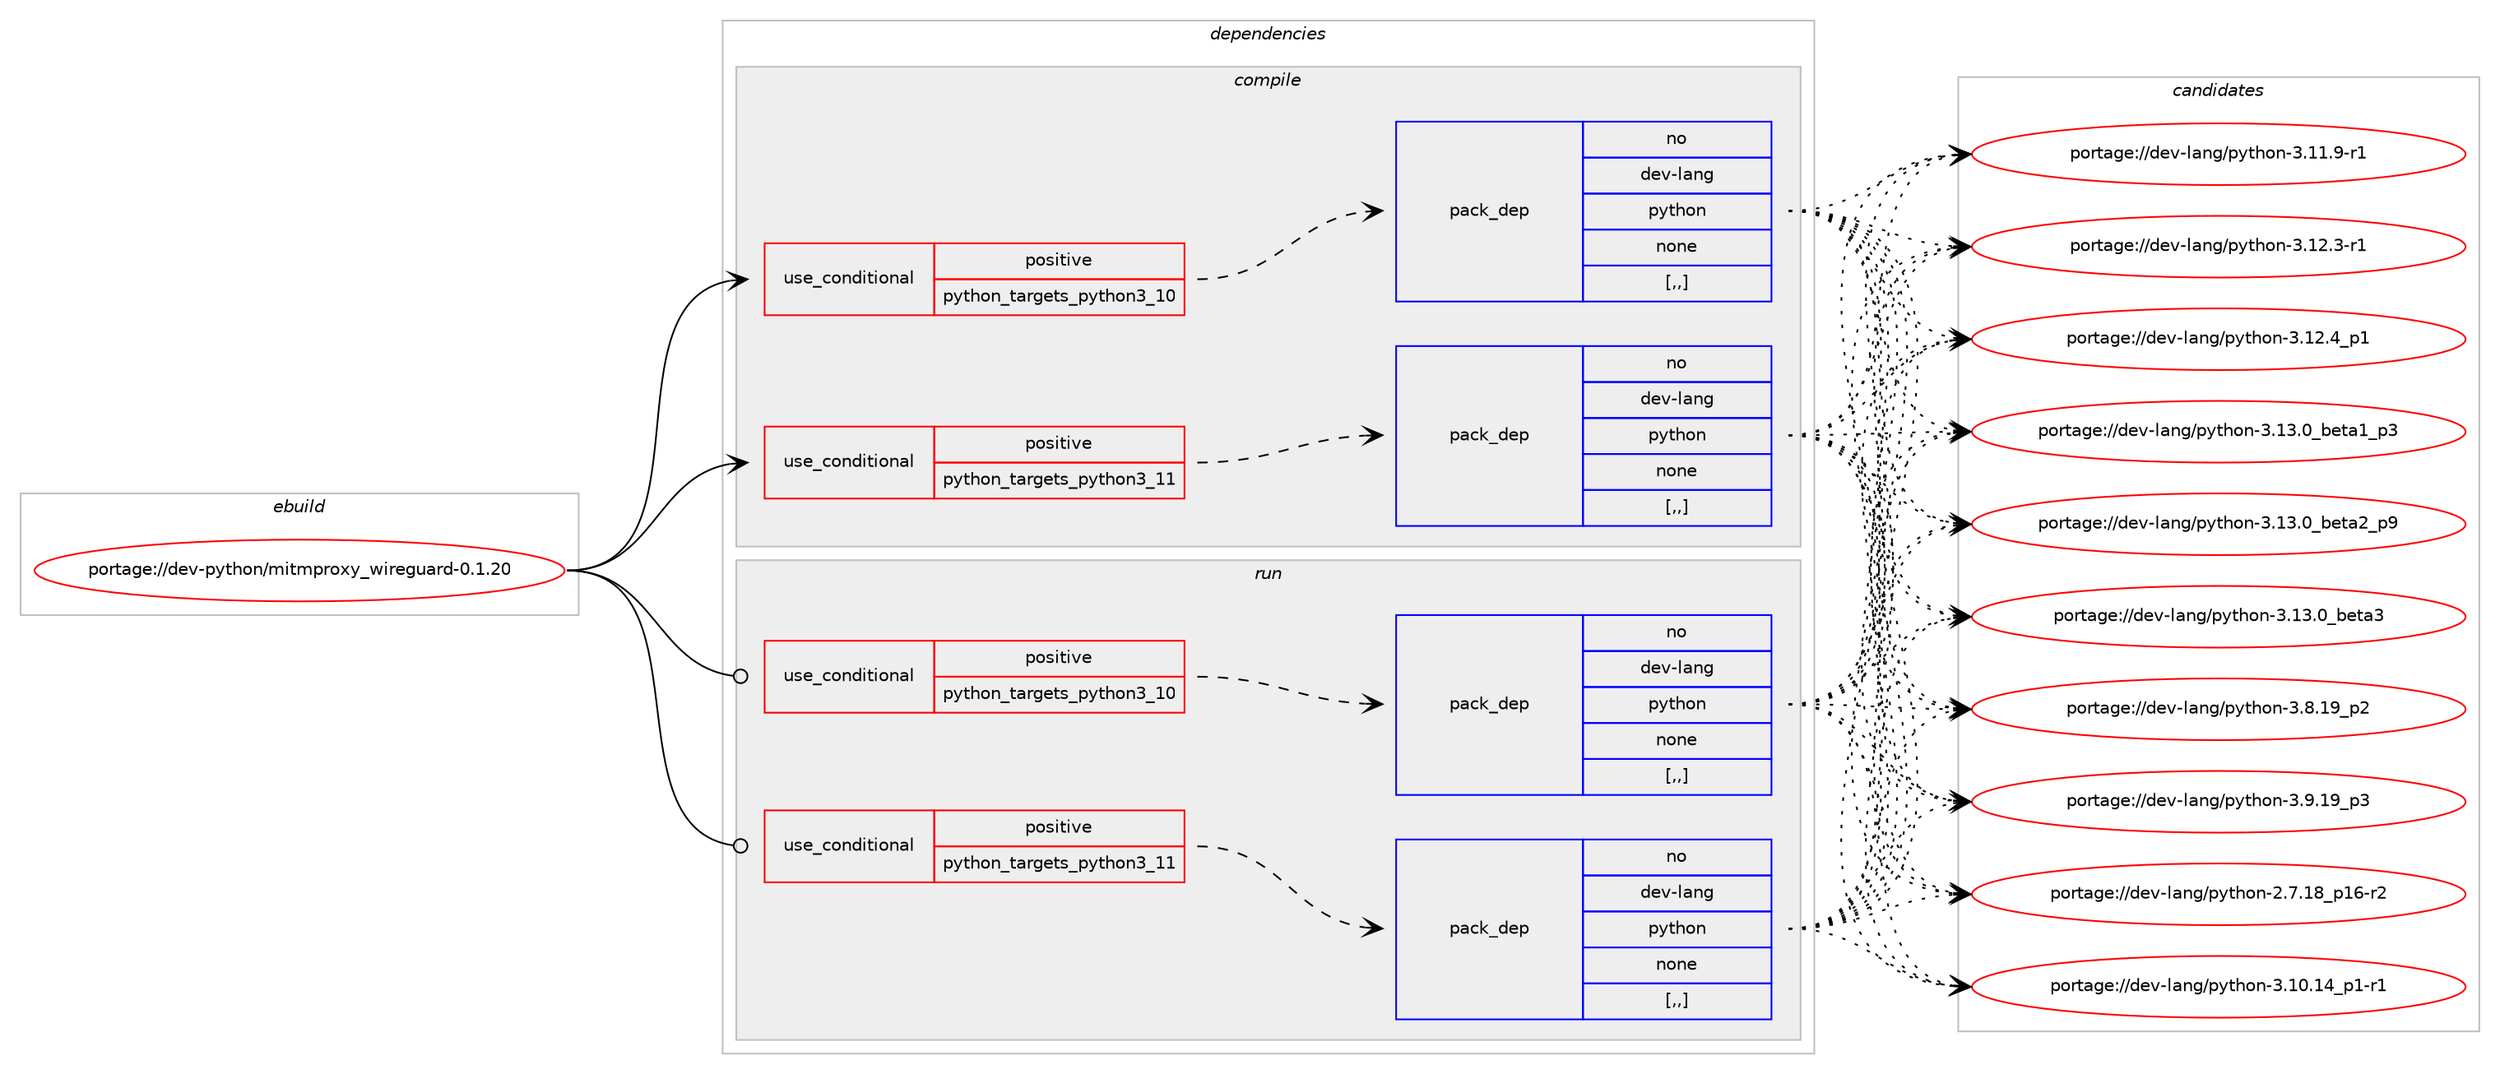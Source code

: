 digraph prolog {

# *************
# Graph options
# *************

newrank=true;
concentrate=true;
compound=true;
graph [rankdir=LR,fontname=Helvetica,fontsize=10,ranksep=1.5];#, ranksep=2.5, nodesep=0.2];
edge  [arrowhead=vee];
node  [fontname=Helvetica,fontsize=10];

# **********
# The ebuild
# **********

subgraph cluster_leftcol {
color=gray;
rank=same;
label=<<i>ebuild</i>>;
id [label="portage://dev-python/mitmproxy_wireguard-0.1.20", color=red, width=4, href="../dev-python/mitmproxy_wireguard-0.1.20.svg"];
}

# ****************
# The dependencies
# ****************

subgraph cluster_midcol {
color=gray;
label=<<i>dependencies</i>>;
subgraph cluster_compile {
fillcolor="#eeeeee";
style=filled;
label=<<i>compile</i>>;
subgraph cond33939 {
dependency148028 [label=<<TABLE BORDER="0" CELLBORDER="1" CELLSPACING="0" CELLPADDING="4"><TR><TD ROWSPAN="3" CELLPADDING="10">use_conditional</TD></TR><TR><TD>positive</TD></TR><TR><TD>python_targets_python3_10</TD></TR></TABLE>>, shape=none, color=red];
subgraph pack112874 {
dependency148029 [label=<<TABLE BORDER="0" CELLBORDER="1" CELLSPACING="0" CELLPADDING="4" WIDTH="220"><TR><TD ROWSPAN="6" CELLPADDING="30">pack_dep</TD></TR><TR><TD WIDTH="110">no</TD></TR><TR><TD>dev-lang</TD></TR><TR><TD>python</TD></TR><TR><TD>none</TD></TR><TR><TD>[,,]</TD></TR></TABLE>>, shape=none, color=blue];
}
dependency148028:e -> dependency148029:w [weight=20,style="dashed",arrowhead="vee"];
}
id:e -> dependency148028:w [weight=20,style="solid",arrowhead="vee"];
subgraph cond33940 {
dependency148030 [label=<<TABLE BORDER="0" CELLBORDER="1" CELLSPACING="0" CELLPADDING="4"><TR><TD ROWSPAN="3" CELLPADDING="10">use_conditional</TD></TR><TR><TD>positive</TD></TR><TR><TD>python_targets_python3_11</TD></TR></TABLE>>, shape=none, color=red];
subgraph pack112875 {
dependency148031 [label=<<TABLE BORDER="0" CELLBORDER="1" CELLSPACING="0" CELLPADDING="4" WIDTH="220"><TR><TD ROWSPAN="6" CELLPADDING="30">pack_dep</TD></TR><TR><TD WIDTH="110">no</TD></TR><TR><TD>dev-lang</TD></TR><TR><TD>python</TD></TR><TR><TD>none</TD></TR><TR><TD>[,,]</TD></TR></TABLE>>, shape=none, color=blue];
}
dependency148030:e -> dependency148031:w [weight=20,style="dashed",arrowhead="vee"];
}
id:e -> dependency148030:w [weight=20,style="solid",arrowhead="vee"];
}
subgraph cluster_compileandrun {
fillcolor="#eeeeee";
style=filled;
label=<<i>compile and run</i>>;
}
subgraph cluster_run {
fillcolor="#eeeeee";
style=filled;
label=<<i>run</i>>;
subgraph cond33941 {
dependency148032 [label=<<TABLE BORDER="0" CELLBORDER="1" CELLSPACING="0" CELLPADDING="4"><TR><TD ROWSPAN="3" CELLPADDING="10">use_conditional</TD></TR><TR><TD>positive</TD></TR><TR><TD>python_targets_python3_10</TD></TR></TABLE>>, shape=none, color=red];
subgraph pack112876 {
dependency148033 [label=<<TABLE BORDER="0" CELLBORDER="1" CELLSPACING="0" CELLPADDING="4" WIDTH="220"><TR><TD ROWSPAN="6" CELLPADDING="30">pack_dep</TD></TR><TR><TD WIDTH="110">no</TD></TR><TR><TD>dev-lang</TD></TR><TR><TD>python</TD></TR><TR><TD>none</TD></TR><TR><TD>[,,]</TD></TR></TABLE>>, shape=none, color=blue];
}
dependency148032:e -> dependency148033:w [weight=20,style="dashed",arrowhead="vee"];
}
id:e -> dependency148032:w [weight=20,style="solid",arrowhead="odot"];
subgraph cond33942 {
dependency148034 [label=<<TABLE BORDER="0" CELLBORDER="1" CELLSPACING="0" CELLPADDING="4"><TR><TD ROWSPAN="3" CELLPADDING="10">use_conditional</TD></TR><TR><TD>positive</TD></TR><TR><TD>python_targets_python3_11</TD></TR></TABLE>>, shape=none, color=red];
subgraph pack112877 {
dependency148035 [label=<<TABLE BORDER="0" CELLBORDER="1" CELLSPACING="0" CELLPADDING="4" WIDTH="220"><TR><TD ROWSPAN="6" CELLPADDING="30">pack_dep</TD></TR><TR><TD WIDTH="110">no</TD></TR><TR><TD>dev-lang</TD></TR><TR><TD>python</TD></TR><TR><TD>none</TD></TR><TR><TD>[,,]</TD></TR></TABLE>>, shape=none, color=blue];
}
dependency148034:e -> dependency148035:w [weight=20,style="dashed",arrowhead="vee"];
}
id:e -> dependency148034:w [weight=20,style="solid",arrowhead="odot"];
}
}

# **************
# The candidates
# **************

subgraph cluster_choices {
rank=same;
color=gray;
label=<<i>candidates</i>>;

subgraph choice112874 {
color=black;
nodesep=1;
choice100101118451089711010347112121116104111110455046554649569511249544511450 [label="portage://dev-lang/python-2.7.18_p16-r2", color=red, width=4,href="../dev-lang/python-2.7.18_p16-r2.svg"];
choice100101118451089711010347112121116104111110455146494846495295112494511449 [label="portage://dev-lang/python-3.10.14_p1-r1", color=red, width=4,href="../dev-lang/python-3.10.14_p1-r1.svg"];
choice100101118451089711010347112121116104111110455146494946574511449 [label="portage://dev-lang/python-3.11.9-r1", color=red, width=4,href="../dev-lang/python-3.11.9-r1.svg"];
choice100101118451089711010347112121116104111110455146495046514511449 [label="portage://dev-lang/python-3.12.3-r1", color=red, width=4,href="../dev-lang/python-3.12.3-r1.svg"];
choice100101118451089711010347112121116104111110455146495046529511249 [label="portage://dev-lang/python-3.12.4_p1", color=red, width=4,href="../dev-lang/python-3.12.4_p1.svg"];
choice10010111845108971101034711212111610411111045514649514648959810111697499511251 [label="portage://dev-lang/python-3.13.0_beta1_p3", color=red, width=4,href="../dev-lang/python-3.13.0_beta1_p3.svg"];
choice10010111845108971101034711212111610411111045514649514648959810111697509511257 [label="portage://dev-lang/python-3.13.0_beta2_p9", color=red, width=4,href="../dev-lang/python-3.13.0_beta2_p9.svg"];
choice1001011184510897110103471121211161041111104551464951464895981011169751 [label="portage://dev-lang/python-3.13.0_beta3", color=red, width=4,href="../dev-lang/python-3.13.0_beta3.svg"];
choice100101118451089711010347112121116104111110455146564649579511250 [label="portage://dev-lang/python-3.8.19_p2", color=red, width=4,href="../dev-lang/python-3.8.19_p2.svg"];
choice100101118451089711010347112121116104111110455146574649579511251 [label="portage://dev-lang/python-3.9.19_p3", color=red, width=4,href="../dev-lang/python-3.9.19_p3.svg"];
dependency148029:e -> choice100101118451089711010347112121116104111110455046554649569511249544511450:w [style=dotted,weight="100"];
dependency148029:e -> choice100101118451089711010347112121116104111110455146494846495295112494511449:w [style=dotted,weight="100"];
dependency148029:e -> choice100101118451089711010347112121116104111110455146494946574511449:w [style=dotted,weight="100"];
dependency148029:e -> choice100101118451089711010347112121116104111110455146495046514511449:w [style=dotted,weight="100"];
dependency148029:e -> choice100101118451089711010347112121116104111110455146495046529511249:w [style=dotted,weight="100"];
dependency148029:e -> choice10010111845108971101034711212111610411111045514649514648959810111697499511251:w [style=dotted,weight="100"];
dependency148029:e -> choice10010111845108971101034711212111610411111045514649514648959810111697509511257:w [style=dotted,weight="100"];
dependency148029:e -> choice1001011184510897110103471121211161041111104551464951464895981011169751:w [style=dotted,weight="100"];
dependency148029:e -> choice100101118451089711010347112121116104111110455146564649579511250:w [style=dotted,weight="100"];
dependency148029:e -> choice100101118451089711010347112121116104111110455146574649579511251:w [style=dotted,weight="100"];
}
subgraph choice112875 {
color=black;
nodesep=1;
choice100101118451089711010347112121116104111110455046554649569511249544511450 [label="portage://dev-lang/python-2.7.18_p16-r2", color=red, width=4,href="../dev-lang/python-2.7.18_p16-r2.svg"];
choice100101118451089711010347112121116104111110455146494846495295112494511449 [label="portage://dev-lang/python-3.10.14_p1-r1", color=red, width=4,href="../dev-lang/python-3.10.14_p1-r1.svg"];
choice100101118451089711010347112121116104111110455146494946574511449 [label="portage://dev-lang/python-3.11.9-r1", color=red, width=4,href="../dev-lang/python-3.11.9-r1.svg"];
choice100101118451089711010347112121116104111110455146495046514511449 [label="portage://dev-lang/python-3.12.3-r1", color=red, width=4,href="../dev-lang/python-3.12.3-r1.svg"];
choice100101118451089711010347112121116104111110455146495046529511249 [label="portage://dev-lang/python-3.12.4_p1", color=red, width=4,href="../dev-lang/python-3.12.4_p1.svg"];
choice10010111845108971101034711212111610411111045514649514648959810111697499511251 [label="portage://dev-lang/python-3.13.0_beta1_p3", color=red, width=4,href="../dev-lang/python-3.13.0_beta1_p3.svg"];
choice10010111845108971101034711212111610411111045514649514648959810111697509511257 [label="portage://dev-lang/python-3.13.0_beta2_p9", color=red, width=4,href="../dev-lang/python-3.13.0_beta2_p9.svg"];
choice1001011184510897110103471121211161041111104551464951464895981011169751 [label="portage://dev-lang/python-3.13.0_beta3", color=red, width=4,href="../dev-lang/python-3.13.0_beta3.svg"];
choice100101118451089711010347112121116104111110455146564649579511250 [label="portage://dev-lang/python-3.8.19_p2", color=red, width=4,href="../dev-lang/python-3.8.19_p2.svg"];
choice100101118451089711010347112121116104111110455146574649579511251 [label="portage://dev-lang/python-3.9.19_p3", color=red, width=4,href="../dev-lang/python-3.9.19_p3.svg"];
dependency148031:e -> choice100101118451089711010347112121116104111110455046554649569511249544511450:w [style=dotted,weight="100"];
dependency148031:e -> choice100101118451089711010347112121116104111110455146494846495295112494511449:w [style=dotted,weight="100"];
dependency148031:e -> choice100101118451089711010347112121116104111110455146494946574511449:w [style=dotted,weight="100"];
dependency148031:e -> choice100101118451089711010347112121116104111110455146495046514511449:w [style=dotted,weight="100"];
dependency148031:e -> choice100101118451089711010347112121116104111110455146495046529511249:w [style=dotted,weight="100"];
dependency148031:e -> choice10010111845108971101034711212111610411111045514649514648959810111697499511251:w [style=dotted,weight="100"];
dependency148031:e -> choice10010111845108971101034711212111610411111045514649514648959810111697509511257:w [style=dotted,weight="100"];
dependency148031:e -> choice1001011184510897110103471121211161041111104551464951464895981011169751:w [style=dotted,weight="100"];
dependency148031:e -> choice100101118451089711010347112121116104111110455146564649579511250:w [style=dotted,weight="100"];
dependency148031:e -> choice100101118451089711010347112121116104111110455146574649579511251:w [style=dotted,weight="100"];
}
subgraph choice112876 {
color=black;
nodesep=1;
choice100101118451089711010347112121116104111110455046554649569511249544511450 [label="portage://dev-lang/python-2.7.18_p16-r2", color=red, width=4,href="../dev-lang/python-2.7.18_p16-r2.svg"];
choice100101118451089711010347112121116104111110455146494846495295112494511449 [label="portage://dev-lang/python-3.10.14_p1-r1", color=red, width=4,href="../dev-lang/python-3.10.14_p1-r1.svg"];
choice100101118451089711010347112121116104111110455146494946574511449 [label="portage://dev-lang/python-3.11.9-r1", color=red, width=4,href="../dev-lang/python-3.11.9-r1.svg"];
choice100101118451089711010347112121116104111110455146495046514511449 [label="portage://dev-lang/python-3.12.3-r1", color=red, width=4,href="../dev-lang/python-3.12.3-r1.svg"];
choice100101118451089711010347112121116104111110455146495046529511249 [label="portage://dev-lang/python-3.12.4_p1", color=red, width=4,href="../dev-lang/python-3.12.4_p1.svg"];
choice10010111845108971101034711212111610411111045514649514648959810111697499511251 [label="portage://dev-lang/python-3.13.0_beta1_p3", color=red, width=4,href="../dev-lang/python-3.13.0_beta1_p3.svg"];
choice10010111845108971101034711212111610411111045514649514648959810111697509511257 [label="portage://dev-lang/python-3.13.0_beta2_p9", color=red, width=4,href="../dev-lang/python-3.13.0_beta2_p9.svg"];
choice1001011184510897110103471121211161041111104551464951464895981011169751 [label="portage://dev-lang/python-3.13.0_beta3", color=red, width=4,href="../dev-lang/python-3.13.0_beta3.svg"];
choice100101118451089711010347112121116104111110455146564649579511250 [label="portage://dev-lang/python-3.8.19_p2", color=red, width=4,href="../dev-lang/python-3.8.19_p2.svg"];
choice100101118451089711010347112121116104111110455146574649579511251 [label="portage://dev-lang/python-3.9.19_p3", color=red, width=4,href="../dev-lang/python-3.9.19_p3.svg"];
dependency148033:e -> choice100101118451089711010347112121116104111110455046554649569511249544511450:w [style=dotted,weight="100"];
dependency148033:e -> choice100101118451089711010347112121116104111110455146494846495295112494511449:w [style=dotted,weight="100"];
dependency148033:e -> choice100101118451089711010347112121116104111110455146494946574511449:w [style=dotted,weight="100"];
dependency148033:e -> choice100101118451089711010347112121116104111110455146495046514511449:w [style=dotted,weight="100"];
dependency148033:e -> choice100101118451089711010347112121116104111110455146495046529511249:w [style=dotted,weight="100"];
dependency148033:e -> choice10010111845108971101034711212111610411111045514649514648959810111697499511251:w [style=dotted,weight="100"];
dependency148033:e -> choice10010111845108971101034711212111610411111045514649514648959810111697509511257:w [style=dotted,weight="100"];
dependency148033:e -> choice1001011184510897110103471121211161041111104551464951464895981011169751:w [style=dotted,weight="100"];
dependency148033:e -> choice100101118451089711010347112121116104111110455146564649579511250:w [style=dotted,weight="100"];
dependency148033:e -> choice100101118451089711010347112121116104111110455146574649579511251:w [style=dotted,weight="100"];
}
subgraph choice112877 {
color=black;
nodesep=1;
choice100101118451089711010347112121116104111110455046554649569511249544511450 [label="portage://dev-lang/python-2.7.18_p16-r2", color=red, width=4,href="../dev-lang/python-2.7.18_p16-r2.svg"];
choice100101118451089711010347112121116104111110455146494846495295112494511449 [label="portage://dev-lang/python-3.10.14_p1-r1", color=red, width=4,href="../dev-lang/python-3.10.14_p1-r1.svg"];
choice100101118451089711010347112121116104111110455146494946574511449 [label="portage://dev-lang/python-3.11.9-r1", color=red, width=4,href="../dev-lang/python-3.11.9-r1.svg"];
choice100101118451089711010347112121116104111110455146495046514511449 [label="portage://dev-lang/python-3.12.3-r1", color=red, width=4,href="../dev-lang/python-3.12.3-r1.svg"];
choice100101118451089711010347112121116104111110455146495046529511249 [label="portage://dev-lang/python-3.12.4_p1", color=red, width=4,href="../dev-lang/python-3.12.4_p1.svg"];
choice10010111845108971101034711212111610411111045514649514648959810111697499511251 [label="portage://dev-lang/python-3.13.0_beta1_p3", color=red, width=4,href="../dev-lang/python-3.13.0_beta1_p3.svg"];
choice10010111845108971101034711212111610411111045514649514648959810111697509511257 [label="portage://dev-lang/python-3.13.0_beta2_p9", color=red, width=4,href="../dev-lang/python-3.13.0_beta2_p9.svg"];
choice1001011184510897110103471121211161041111104551464951464895981011169751 [label="portage://dev-lang/python-3.13.0_beta3", color=red, width=4,href="../dev-lang/python-3.13.0_beta3.svg"];
choice100101118451089711010347112121116104111110455146564649579511250 [label="portage://dev-lang/python-3.8.19_p2", color=red, width=4,href="../dev-lang/python-3.8.19_p2.svg"];
choice100101118451089711010347112121116104111110455146574649579511251 [label="portage://dev-lang/python-3.9.19_p3", color=red, width=4,href="../dev-lang/python-3.9.19_p3.svg"];
dependency148035:e -> choice100101118451089711010347112121116104111110455046554649569511249544511450:w [style=dotted,weight="100"];
dependency148035:e -> choice100101118451089711010347112121116104111110455146494846495295112494511449:w [style=dotted,weight="100"];
dependency148035:e -> choice100101118451089711010347112121116104111110455146494946574511449:w [style=dotted,weight="100"];
dependency148035:e -> choice100101118451089711010347112121116104111110455146495046514511449:w [style=dotted,weight="100"];
dependency148035:e -> choice100101118451089711010347112121116104111110455146495046529511249:w [style=dotted,weight="100"];
dependency148035:e -> choice10010111845108971101034711212111610411111045514649514648959810111697499511251:w [style=dotted,weight="100"];
dependency148035:e -> choice10010111845108971101034711212111610411111045514649514648959810111697509511257:w [style=dotted,weight="100"];
dependency148035:e -> choice1001011184510897110103471121211161041111104551464951464895981011169751:w [style=dotted,weight="100"];
dependency148035:e -> choice100101118451089711010347112121116104111110455146564649579511250:w [style=dotted,weight="100"];
dependency148035:e -> choice100101118451089711010347112121116104111110455146574649579511251:w [style=dotted,weight="100"];
}
}

}
